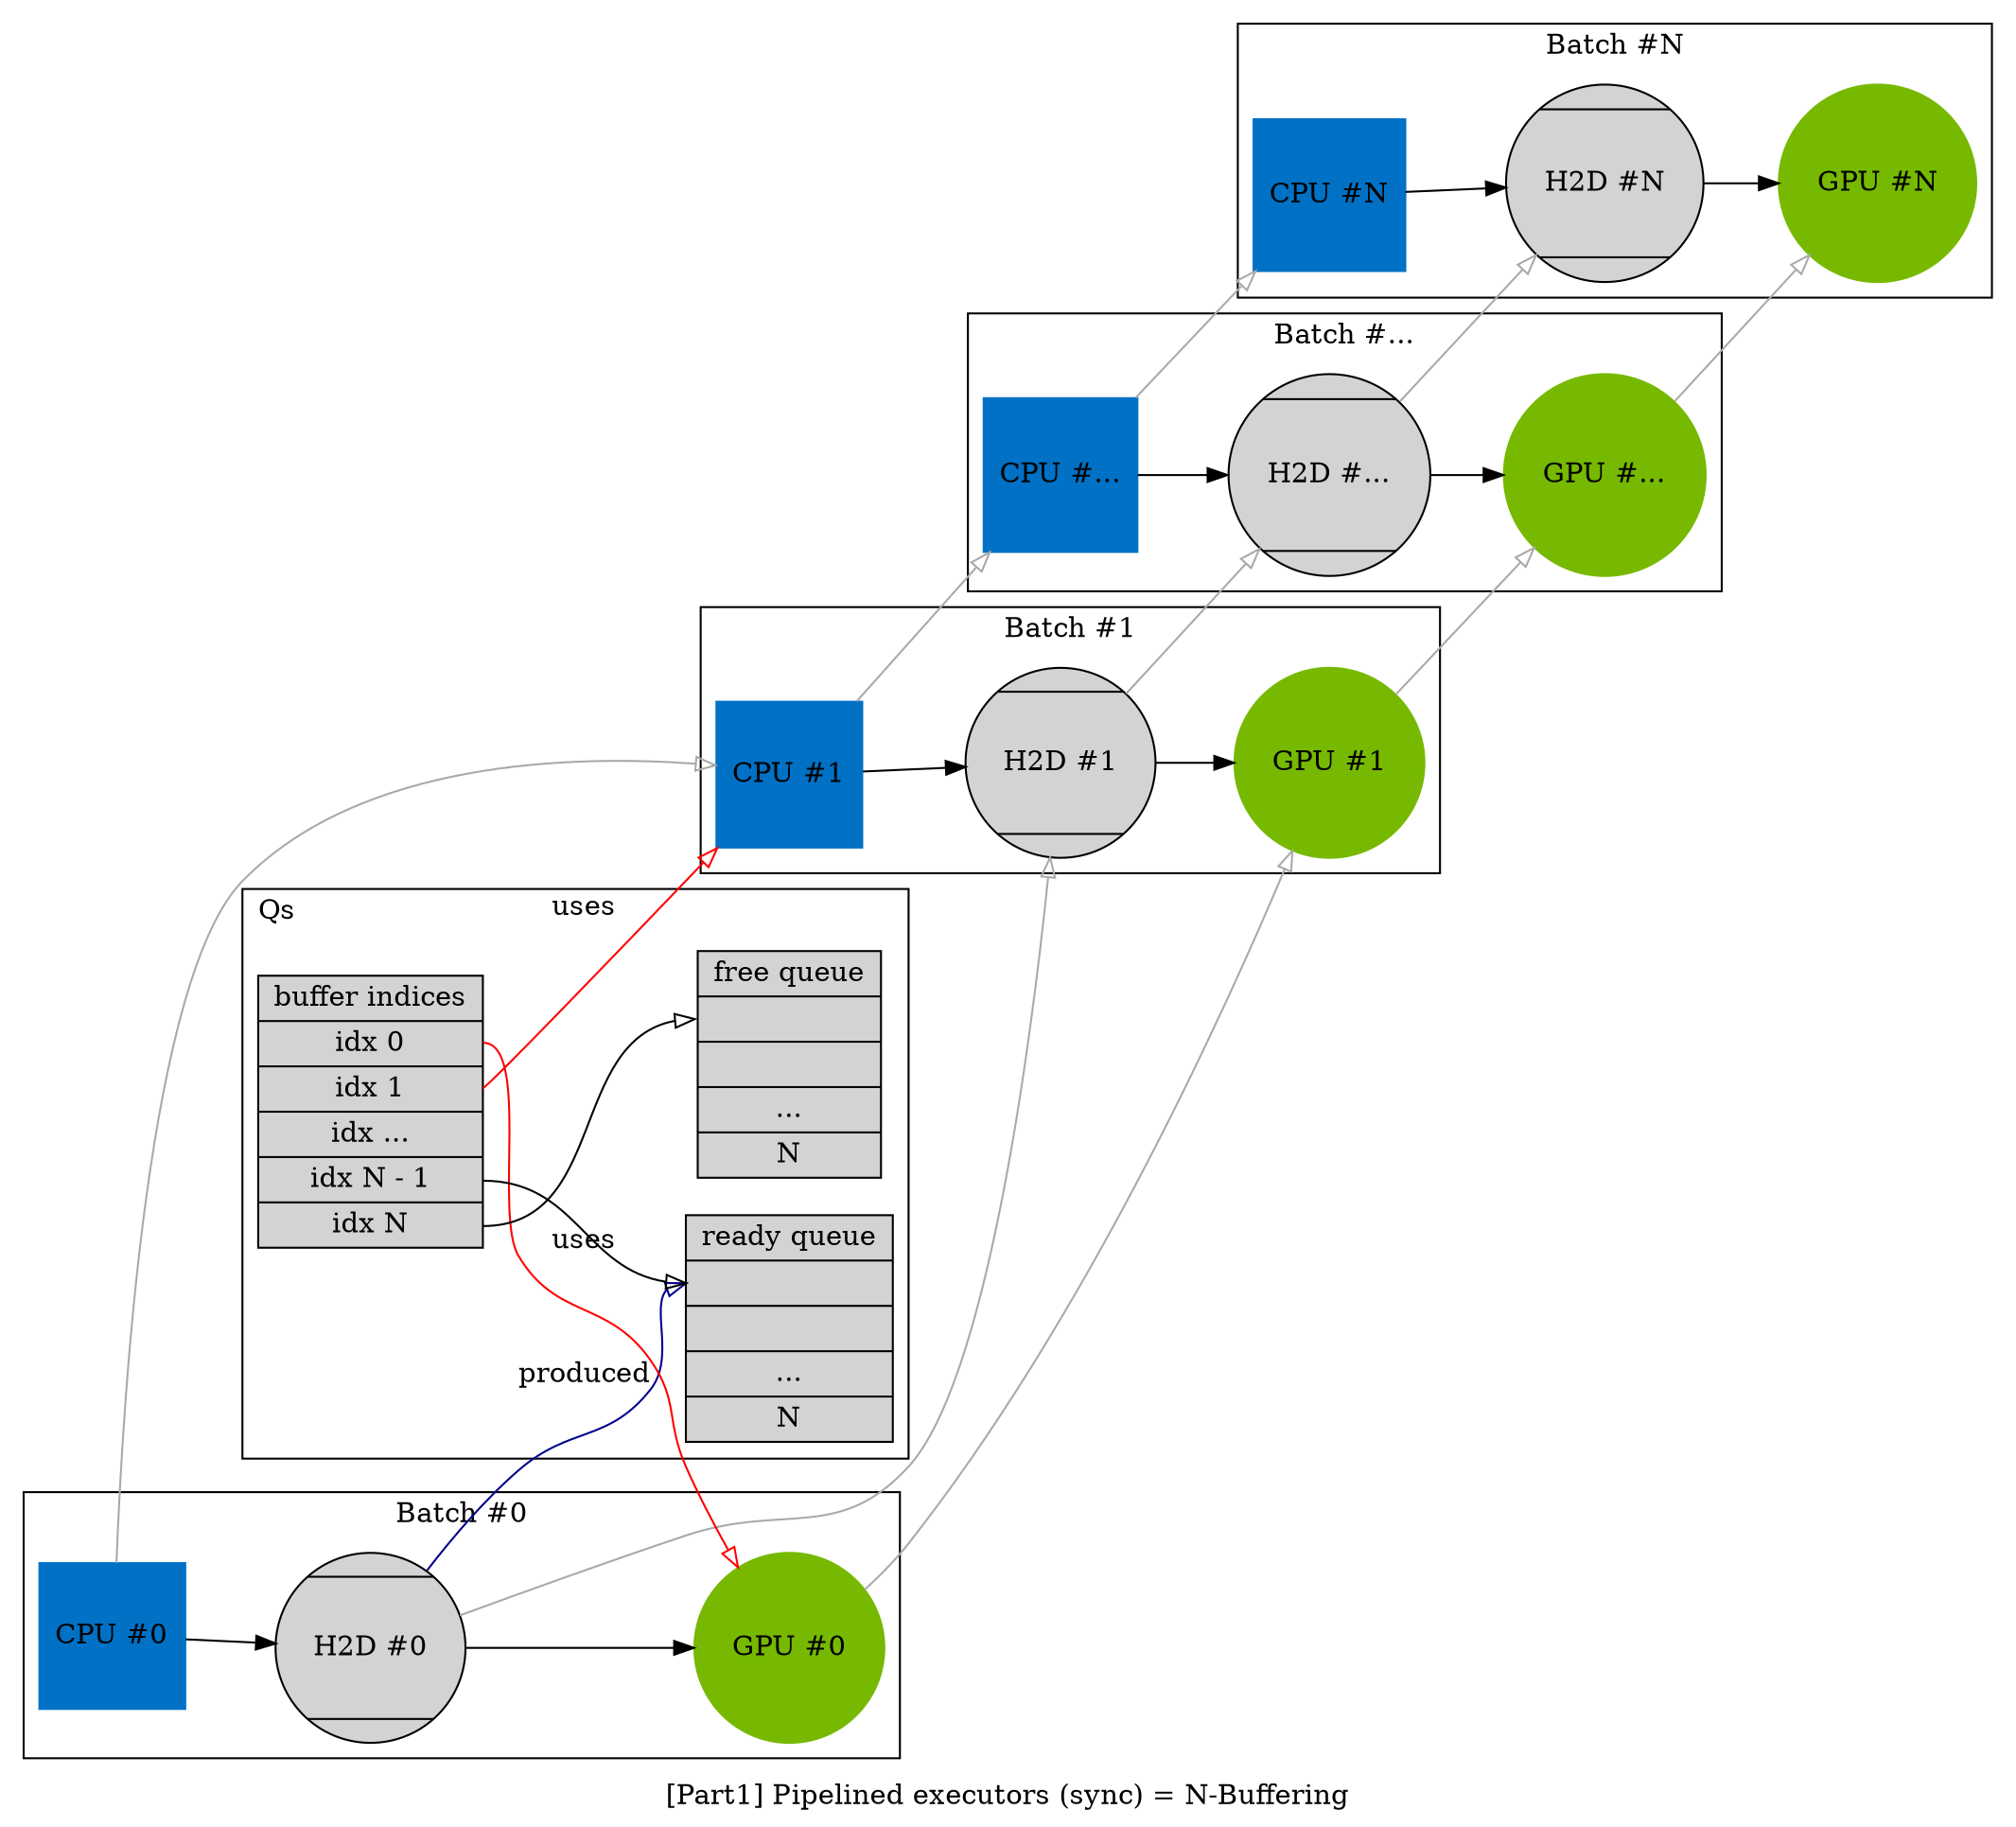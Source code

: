 digraph pipelined_exe {
  label = "[Part1] Pipelined executors (sync) = N-Buffering";

  subgraph cluster_exe0 {
    label = "Batch #0";
    cluster_cpu_stage0 [label="CPU #0" color="#0071c5" style=filled shape=square];
    cluster_mixed_stage0 [label="H2D #0" color=black fillcolor=lightgrey style=filled shape=Mcircle];
    cluster_gpu_stage0 [label="GPU #0", color="#76b900", style=filled shape=circle];
    cluster_cpu_stage0 -> cluster_mixed_stage0 -> cluster_gpu_stage0;
  }

  subgraph cluster_exe1 {
    label = "Batch #1";
    cluster_cpu_stage1 [label="CPU #1" color="#0071c5" style=filled shape=square];
    cluster_mixed_stage1 [label="H2D #1" color=black fillcolor=lightgrey style=filled shape=Mcircle];
    cluster_gpu_stage1 [label="GPU #1", color="#76b900", style=filled shape=circle];
    cluster_cpu_stage1 -> cluster_mixed_stage1 -> cluster_gpu_stage1;
  }

  subgraph cluster_exedotdot {
    label = "Batch #...";
    cluster_cpu_stage_dotdot [label="CPU #..." color="#0071c5" style=filled shape=square];
    cluster_mixed_stage_dotdot [label="H2D #..." color=black fillcolor=lightgrey style=filled shape=Mcircle];
    cluster_gpu_stage_dotdot [label="GPU #...", color="#76b900", style=filled shape=circle];
    cluster_cpu_stage_dotdot -> cluster_mixed_stage_dotdot -> cluster_gpu_stage_dotdot;
  }

  subgraph cluster_exeN {
    label = "Batch #N";
    cluster_cpu_stage_N [label="CPU #N" color="#0071c5" style=filled shape=square];
    cluster_mixed_stage_N [label="H2D #N" color=black fillcolor=lightgrey style=filled shape=Mcircle];
    cluster_gpu_stage_N [label="GPU #N", color="#76b900", style=filled shape=circle];
    cluster_cpu_stage_N -> cluster_mixed_stage_N -> cluster_gpu_stage_N;
  }
  edge [arrowhead=empty color=darkgrey]

  cluster_cpu_stage0 -> cluster_cpu_stage1 -> cluster_cpu_stage_dotdot -> cluster_cpu_stage_N;
  cluster_mixed_stage0 -> cluster_mixed_stage1  -> cluster_mixed_stage_dotdot -> cluster_mixed_stage_N;
  cluster_gpu_stage0 -> cluster_gpu_stage1 ->  cluster_gpu_stage_dotdot -> cluster_gpu_stage_N;

  graph [
    rankdir = "LR";
  ];
  subgraph cluster_N_buffering {
     node [shape = record]     
     label = "Qs"
     labeljust=l;

     "buffer indices" [
        label = "buffer indices|<i0> idx 0 | <i1> idx 1 | <i_dot>  idx ...| <i_N_1> idx N - 1| <i_N> idx N"
        shape = record;
        style = filled;
     ]

     "free queue" [
        label = "free queue | <fq0>  | <fq1>  | <fq_dot>  ...| <fq_N>  N"
        shape = record;
        style = filled;
     ]

     "ready queue" [
        label = "ready queue | <rq0>  | <rq1>  | <rq_dot>  ...| <rq_N>  N"
        shape = record;
        style = filled;
     ]


     edge [color=red label="uses" labelcolor="red"]
     "buffer indices":i0 -> cluster_gpu_stage0 [id = 0];
     "buffer indices":i1 -> cluster_cpu_stage1 [id = 1];
     edge [color=black label=""];
     "buffer indices":i_N_1 -> "ready queue":rq0 [id = 2];
     "buffer indices":i_N -> "free queue":fq0 [id = 3];

     edge [color=darkblue label="produced" labelcolor=blue]
     cluster_mixed_stage0 -> "ready queue":rq0 [id = 4];
  }
}
